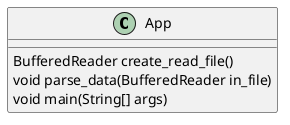 @startuml
'https://plantuml.com/sequence-diagram

class App {
  BufferedReader create_read_file()
  void parse_data(BufferedReader in_file)
  void main(String[] args)
}


@enduml